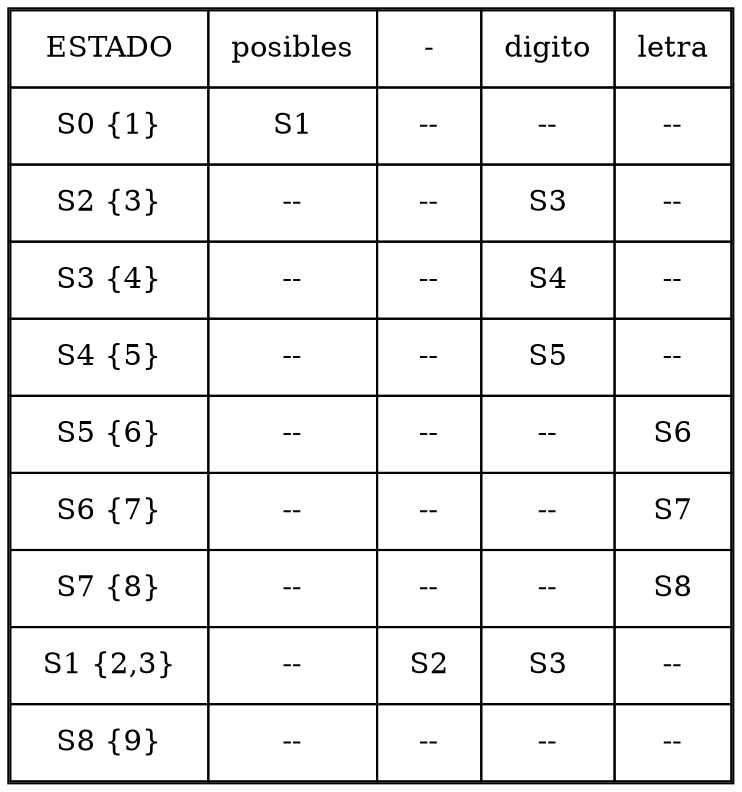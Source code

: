digraph grafica{
rankdir=LR;
forcelabels= true;
node [shape = plain];
nodo36 [label = <<table border = '1' cellboder = '1' cellspacing='0' cellpadding='10'>
<tr>
<td>ESTADO</td>
<td>posibles</td>
<td>-</td>
<td>digito</td>
<td>letra</td>
</tr>
<tr>
<td> S0 {1} </td>
<td> S1 </td>
<td> -- </td>
<td> -- </td>
<td> -- </td>
</tr>
<tr>
<td> S2 {3} </td>
<td> -- </td>
<td> -- </td>
<td> S3 </td>
<td> -- </td>
</tr>
<tr>
<td> S3 {4} </td>
<td> -- </td>
<td> -- </td>
<td> S4 </td>
<td> -- </td>
</tr>
<tr>
<td> S4 {5} </td>
<td> -- </td>
<td> -- </td>
<td> S5 </td>
<td> -- </td>
</tr>
<tr>
<td> S5 {6} </td>
<td> -- </td>
<td> -- </td>
<td> -- </td>
<td> S6 </td>
</tr>
<tr>
<td> S6 {7} </td>
<td> -- </td>
<td> -- </td>
<td> -- </td>
<td> S7 </td>
</tr>
<tr>
<td> S7 {8} </td>
<td> -- </td>
<td> -- </td>
<td> -- </td>
<td> S8 </td>
</tr>
<tr>
<td> S1 {2,3} </td>
<td> -- </td>
<td> S2 </td>
<td> S3 </td>
<td> -- </td>
</tr>
<tr>
<td> S8 {9} </td>
<td> -- </td>
<td> -- </td>
<td> -- </td>
<td> -- </td>
</tr>
</table>>];

}
